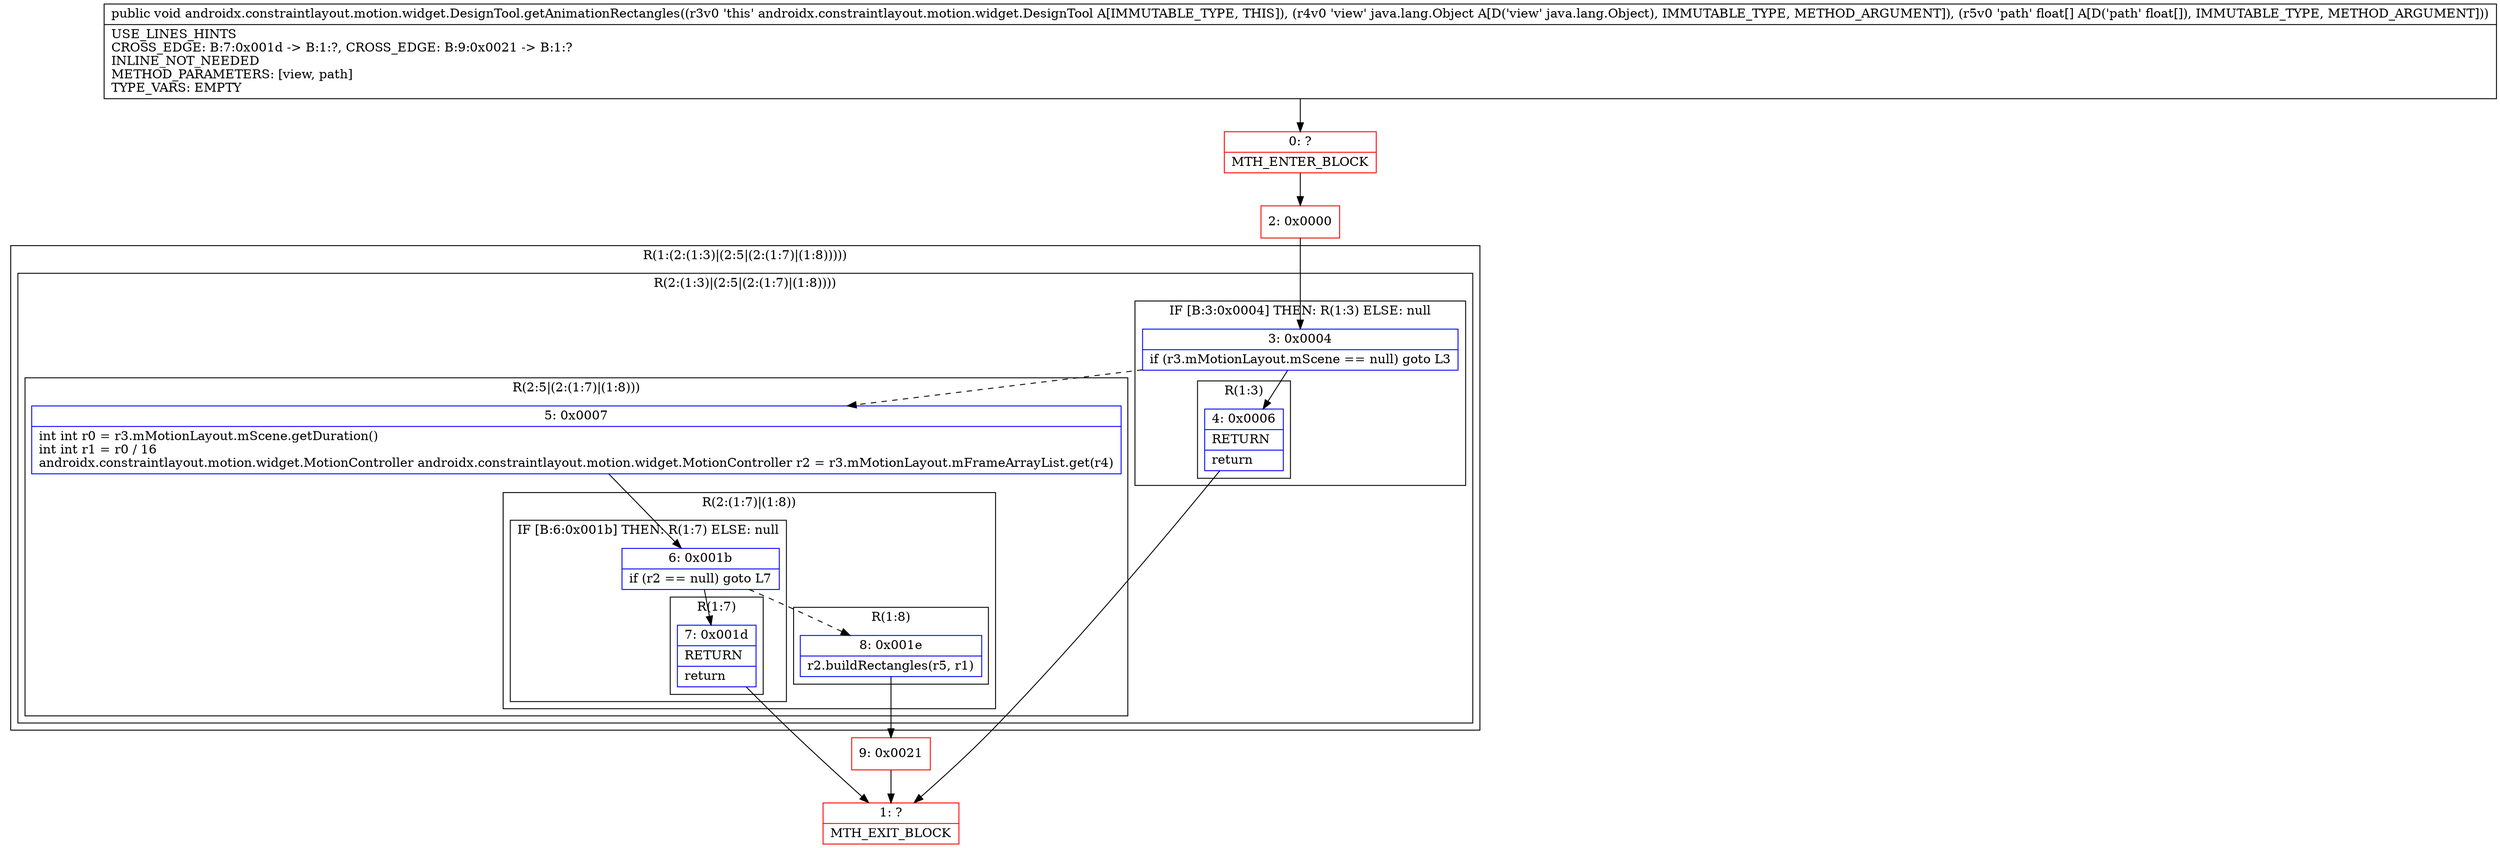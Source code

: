 digraph "CFG forandroidx.constraintlayout.motion.widget.DesignTool.getAnimationRectangles(Ljava\/lang\/Object;[F)V" {
subgraph cluster_Region_2043108798 {
label = "R(1:(2:(1:3)|(2:5|(2:(1:7)|(1:8)))))";
node [shape=record,color=blue];
subgraph cluster_Region_1222344039 {
label = "R(2:(1:3)|(2:5|(2:(1:7)|(1:8))))";
node [shape=record,color=blue];
subgraph cluster_IfRegion_1450224876 {
label = "IF [B:3:0x0004] THEN: R(1:3) ELSE: null";
node [shape=record,color=blue];
Node_3 [shape=record,label="{3\:\ 0x0004|if (r3.mMotionLayout.mScene == null) goto L3\l}"];
subgraph cluster_Region_28894615 {
label = "R(1:3)";
node [shape=record,color=blue];
Node_4 [shape=record,label="{4\:\ 0x0006|RETURN\l|return\l}"];
}
}
subgraph cluster_Region_271270739 {
label = "R(2:5|(2:(1:7)|(1:8)))";
node [shape=record,color=blue];
Node_5 [shape=record,label="{5\:\ 0x0007|int int r0 = r3.mMotionLayout.mScene.getDuration()\lint int r1 = r0 \/ 16\landroidx.constraintlayout.motion.widget.MotionController androidx.constraintlayout.motion.widget.MotionController r2 = r3.mMotionLayout.mFrameArrayList.get(r4)\l}"];
subgraph cluster_Region_1112629939 {
label = "R(2:(1:7)|(1:8))";
node [shape=record,color=blue];
subgraph cluster_IfRegion_367313477 {
label = "IF [B:6:0x001b] THEN: R(1:7) ELSE: null";
node [shape=record,color=blue];
Node_6 [shape=record,label="{6\:\ 0x001b|if (r2 == null) goto L7\l}"];
subgraph cluster_Region_1374818267 {
label = "R(1:7)";
node [shape=record,color=blue];
Node_7 [shape=record,label="{7\:\ 0x001d|RETURN\l|return\l}"];
}
}
subgraph cluster_Region_584612198 {
label = "R(1:8)";
node [shape=record,color=blue];
Node_8 [shape=record,label="{8\:\ 0x001e|r2.buildRectangles(r5, r1)\l}"];
}
}
}
}
}
Node_0 [shape=record,color=red,label="{0\:\ ?|MTH_ENTER_BLOCK\l}"];
Node_2 [shape=record,color=red,label="{2\:\ 0x0000}"];
Node_1 [shape=record,color=red,label="{1\:\ ?|MTH_EXIT_BLOCK\l}"];
Node_9 [shape=record,color=red,label="{9\:\ 0x0021}"];
MethodNode[shape=record,label="{public void androidx.constraintlayout.motion.widget.DesignTool.getAnimationRectangles((r3v0 'this' androidx.constraintlayout.motion.widget.DesignTool A[IMMUTABLE_TYPE, THIS]), (r4v0 'view' java.lang.Object A[D('view' java.lang.Object), IMMUTABLE_TYPE, METHOD_ARGUMENT]), (r5v0 'path' float[] A[D('path' float[]), IMMUTABLE_TYPE, METHOD_ARGUMENT]))  | USE_LINES_HINTS\lCROSS_EDGE: B:7:0x001d \-\> B:1:?, CROSS_EDGE: B:9:0x0021 \-\> B:1:?\lINLINE_NOT_NEEDED\lMETHOD_PARAMETERS: [view, path]\lTYPE_VARS: EMPTY\l}"];
MethodNode -> Node_0;Node_3 -> Node_4;
Node_3 -> Node_5[style=dashed];
Node_4 -> Node_1;
Node_5 -> Node_6;
Node_6 -> Node_7;
Node_6 -> Node_8[style=dashed];
Node_7 -> Node_1;
Node_8 -> Node_9;
Node_0 -> Node_2;
Node_2 -> Node_3;
Node_9 -> Node_1;
}

